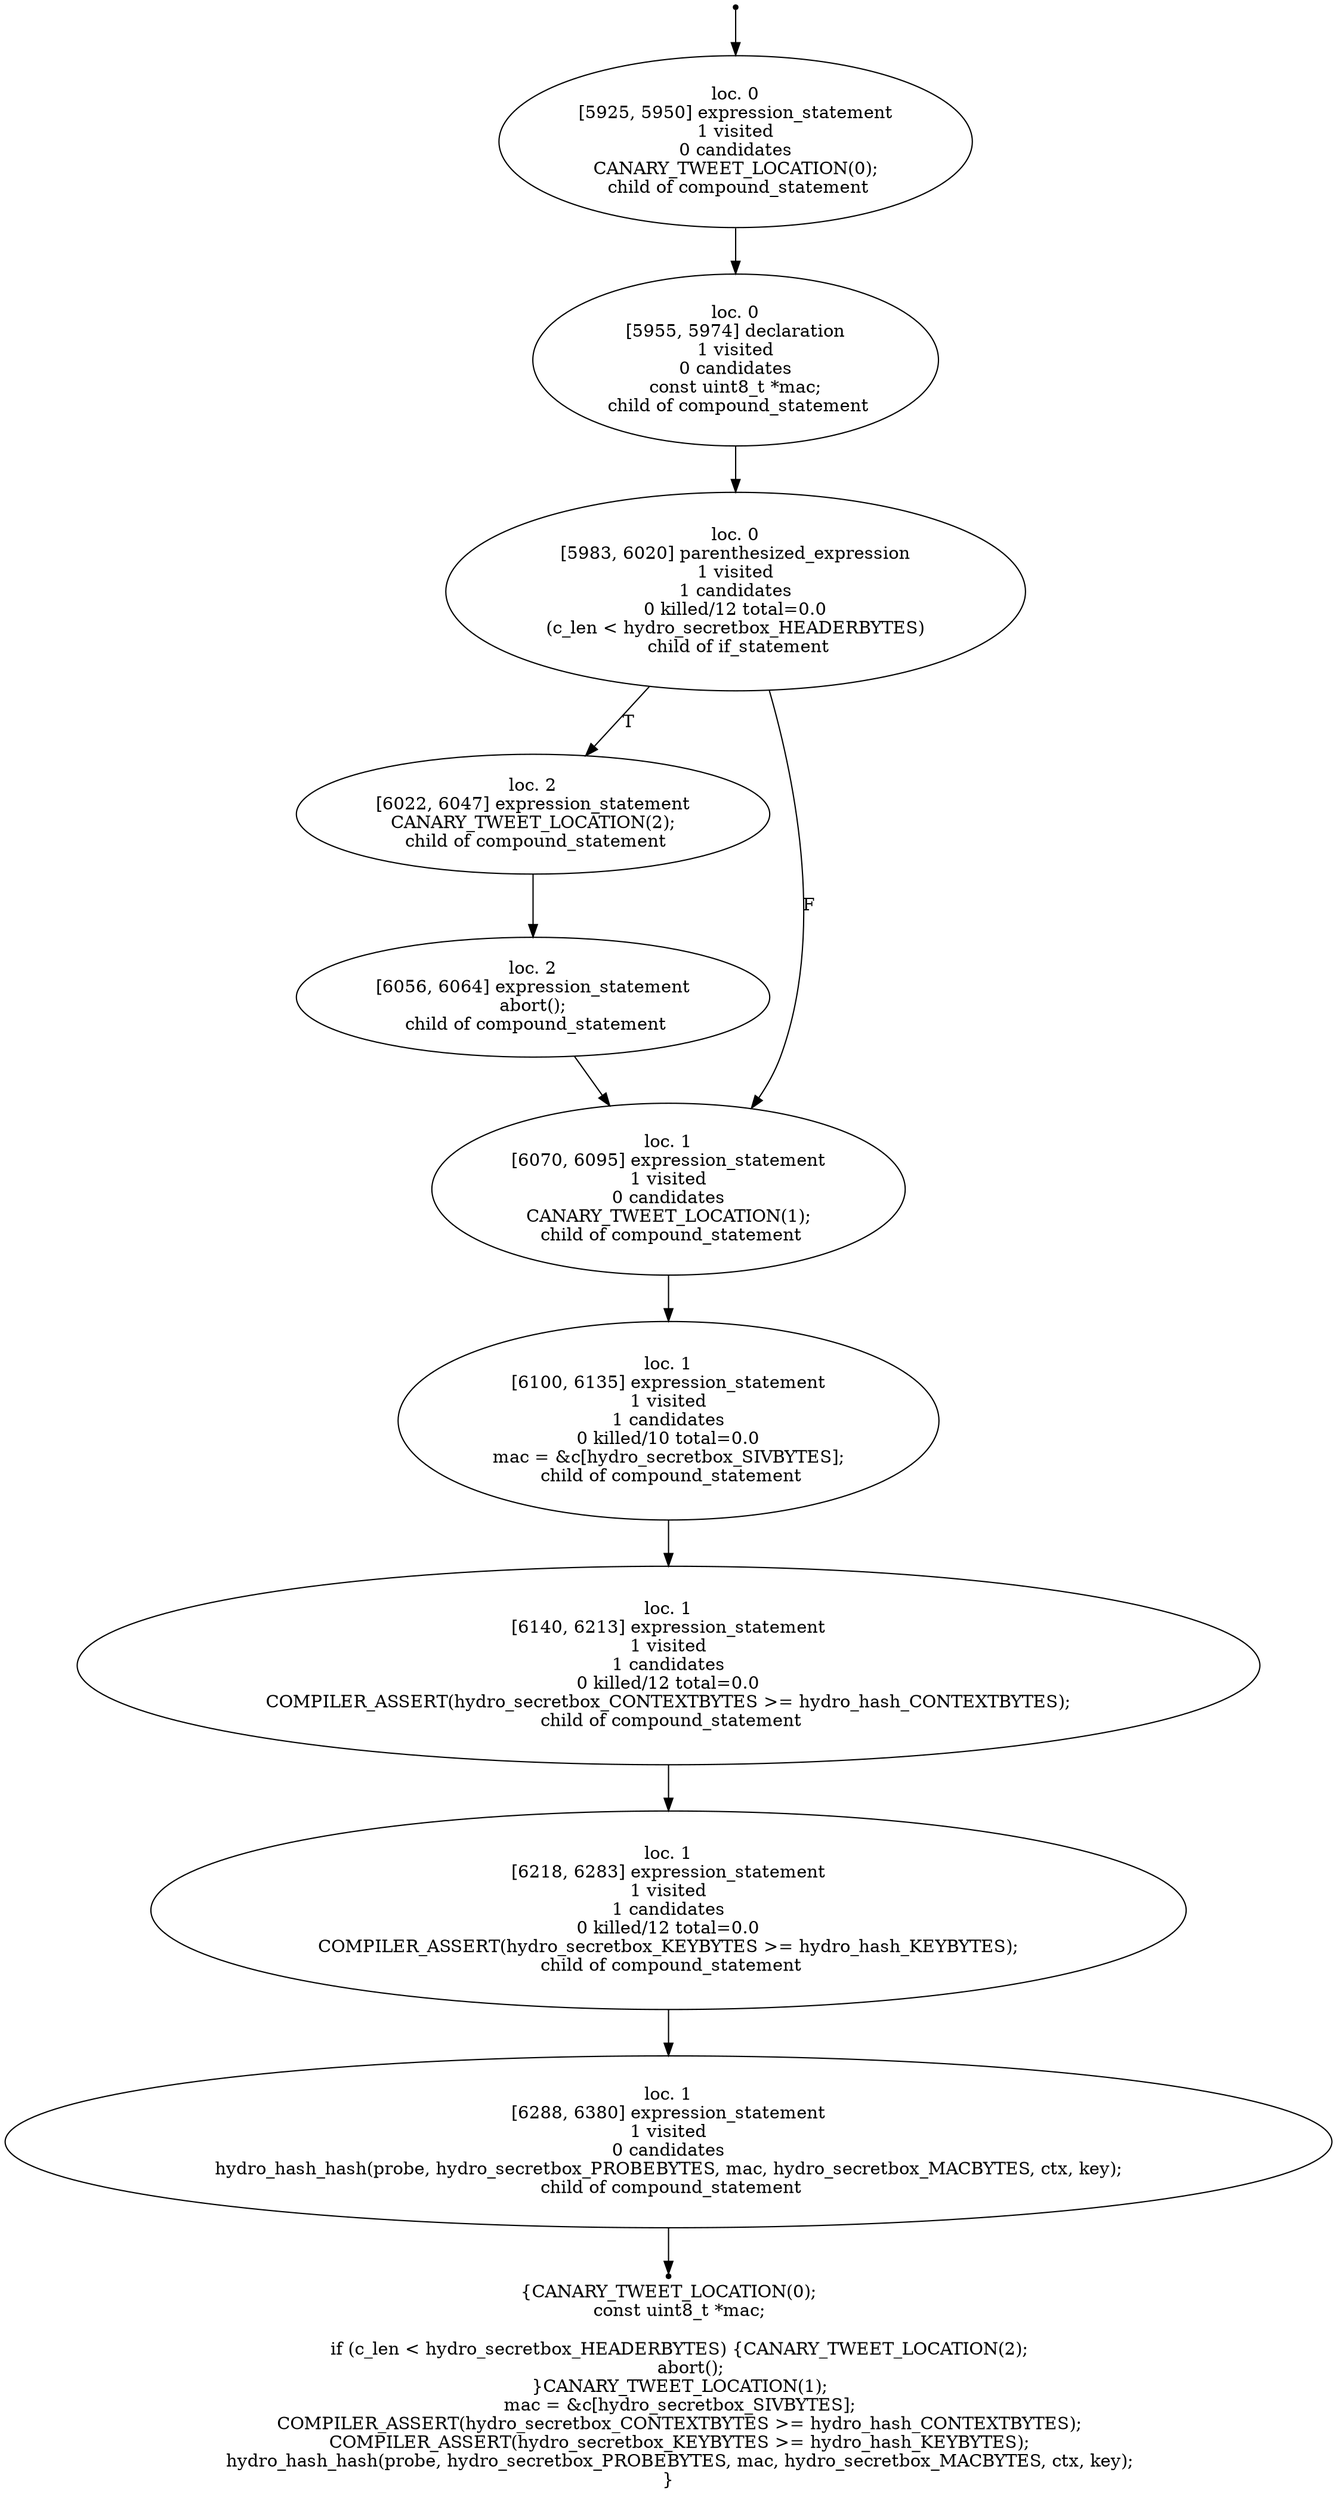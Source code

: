 digraph hydro_secretbox_probe_create_localised_6 {
	initial [shape=point]
	initial -> "loc. 0
[5925, 5950] expression_statement
1 visited
0 candidates
 CANARY_TWEET_LOCATION(0); 
 child of compound_statement"
	final [shape=point]
	"loc. 1
[6288, 6380] expression_statement
1 visited
0 candidates
 hydro_hash_hash(probe, hydro_secretbox_PROBEBYTES, mac, hydro_secretbox_MACBYTES, ctx, key); 
 child of compound_statement" -> final
	"loc. 0
[5925, 5950] expression_statement
1 visited
0 candidates
 CANARY_TWEET_LOCATION(0); 
 child of compound_statement"
	"loc. 0
[5925, 5950] expression_statement
1 visited
0 candidates
 CANARY_TWEET_LOCATION(0); 
 child of compound_statement" -> "loc. 0
[5955, 5974] declaration
1 visited
0 candidates
 const uint8_t *mac; 
 child of compound_statement"
	"loc. 0
[5955, 5974] declaration
1 visited
0 candidates
 const uint8_t *mac; 
 child of compound_statement"
	"loc. 0
[5955, 5974] declaration
1 visited
0 candidates
 const uint8_t *mac; 
 child of compound_statement" -> "loc. 0
[5983, 6020] parenthesized_expression
1 visited
1 candidates
0 killed/12 total=0.0
 (c_len < hydro_secretbox_HEADERBYTES) 
 child of if_statement"
	"loc. 0
[5983, 6020] parenthesized_expression
1 visited
1 candidates
0 killed/12 total=0.0
 (c_len < hydro_secretbox_HEADERBYTES) 
 child of if_statement"
	"loc. 0
[5983, 6020] parenthesized_expression
1 visited
1 candidates
0 killed/12 total=0.0
 (c_len < hydro_secretbox_HEADERBYTES) 
 child of if_statement" -> "loc. 2
[6022, 6047] expression_statement
 CANARY_TWEET_LOCATION(2); 
 child of compound_statement" [label=T]
	"loc. 0
[5983, 6020] parenthesized_expression
1 visited
1 candidates
0 killed/12 total=0.0
 (c_len < hydro_secretbox_HEADERBYTES) 
 child of if_statement" -> "loc. 1
[6070, 6095] expression_statement
1 visited
0 candidates
 CANARY_TWEET_LOCATION(1); 
 child of compound_statement" [label=F]
	"loc. 2
[6022, 6047] expression_statement
 CANARY_TWEET_LOCATION(2); 
 child of compound_statement"
	"loc. 2
[6022, 6047] expression_statement
 CANARY_TWEET_LOCATION(2); 
 child of compound_statement" -> "loc. 2
[6056, 6064] expression_statement
 abort(); 
 child of compound_statement"
	"loc. 1
[6070, 6095] expression_statement
1 visited
0 candidates
 CANARY_TWEET_LOCATION(1); 
 child of compound_statement"
	"loc. 1
[6070, 6095] expression_statement
1 visited
0 candidates
 CANARY_TWEET_LOCATION(1); 
 child of compound_statement" -> "loc. 1
[6100, 6135] expression_statement
1 visited
1 candidates
0 killed/10 total=0.0
 mac = &c[hydro_secretbox_SIVBYTES]; 
 child of compound_statement"
	"loc. 2
[6056, 6064] expression_statement
 abort(); 
 child of compound_statement"
	"loc. 2
[6056, 6064] expression_statement
 abort(); 
 child of compound_statement" -> "loc. 1
[6070, 6095] expression_statement
1 visited
0 candidates
 CANARY_TWEET_LOCATION(1); 
 child of compound_statement"
	"loc. 1
[6100, 6135] expression_statement
1 visited
1 candidates
0 killed/10 total=0.0
 mac = &c[hydro_secretbox_SIVBYTES]; 
 child of compound_statement"
	"loc. 1
[6100, 6135] expression_statement
1 visited
1 candidates
0 killed/10 total=0.0
 mac = &c[hydro_secretbox_SIVBYTES]; 
 child of compound_statement" -> "loc. 1
[6140, 6213] expression_statement
1 visited
1 candidates
0 killed/12 total=0.0
 COMPILER_ASSERT(hydro_secretbox_CONTEXTBYTES >= hydro_hash_CONTEXTBYTES); 
 child of compound_statement"
	"loc. 1
[6140, 6213] expression_statement
1 visited
1 candidates
0 killed/12 total=0.0
 COMPILER_ASSERT(hydro_secretbox_CONTEXTBYTES >= hydro_hash_CONTEXTBYTES); 
 child of compound_statement"
	"loc. 1
[6140, 6213] expression_statement
1 visited
1 candidates
0 killed/12 total=0.0
 COMPILER_ASSERT(hydro_secretbox_CONTEXTBYTES >= hydro_hash_CONTEXTBYTES); 
 child of compound_statement" -> "loc. 1
[6218, 6283] expression_statement
1 visited
1 candidates
0 killed/12 total=0.0
 COMPILER_ASSERT(hydro_secretbox_KEYBYTES >= hydro_hash_KEYBYTES); 
 child of compound_statement"
	"loc. 1
[6218, 6283] expression_statement
1 visited
1 candidates
0 killed/12 total=0.0
 COMPILER_ASSERT(hydro_secretbox_KEYBYTES >= hydro_hash_KEYBYTES); 
 child of compound_statement"
	"loc. 1
[6218, 6283] expression_statement
1 visited
1 candidates
0 killed/12 total=0.0
 COMPILER_ASSERT(hydro_secretbox_KEYBYTES >= hydro_hash_KEYBYTES); 
 child of compound_statement" -> "loc. 1
[6288, 6380] expression_statement
1 visited
0 candidates
 hydro_hash_hash(probe, hydro_secretbox_PROBEBYTES, mac, hydro_secretbox_MACBYTES, ctx, key); 
 child of compound_statement"
	"loc. 1
[6288, 6380] expression_statement
1 visited
0 candidates
 hydro_hash_hash(probe, hydro_secretbox_PROBEBYTES, mac, hydro_secretbox_MACBYTES, ctx, key); 
 child of compound_statement"
	label="{CANARY_TWEET_LOCATION(0);
    const uint8_t *mac;

    if (c_len < hydro_secretbox_HEADERBYTES) {CANARY_TWEET_LOCATION(2);
        abort();
    }CANARY_TWEET_LOCATION(1);
    mac = &c[hydro_secretbox_SIVBYTES];
    COMPILER_ASSERT(hydro_secretbox_CONTEXTBYTES >= hydro_hash_CONTEXTBYTES);
    COMPILER_ASSERT(hydro_secretbox_KEYBYTES >= hydro_hash_KEYBYTES);
    hydro_hash_hash(probe, hydro_secretbox_PROBEBYTES, mac, hydro_secretbox_MACBYTES, ctx, key);
}"
}
